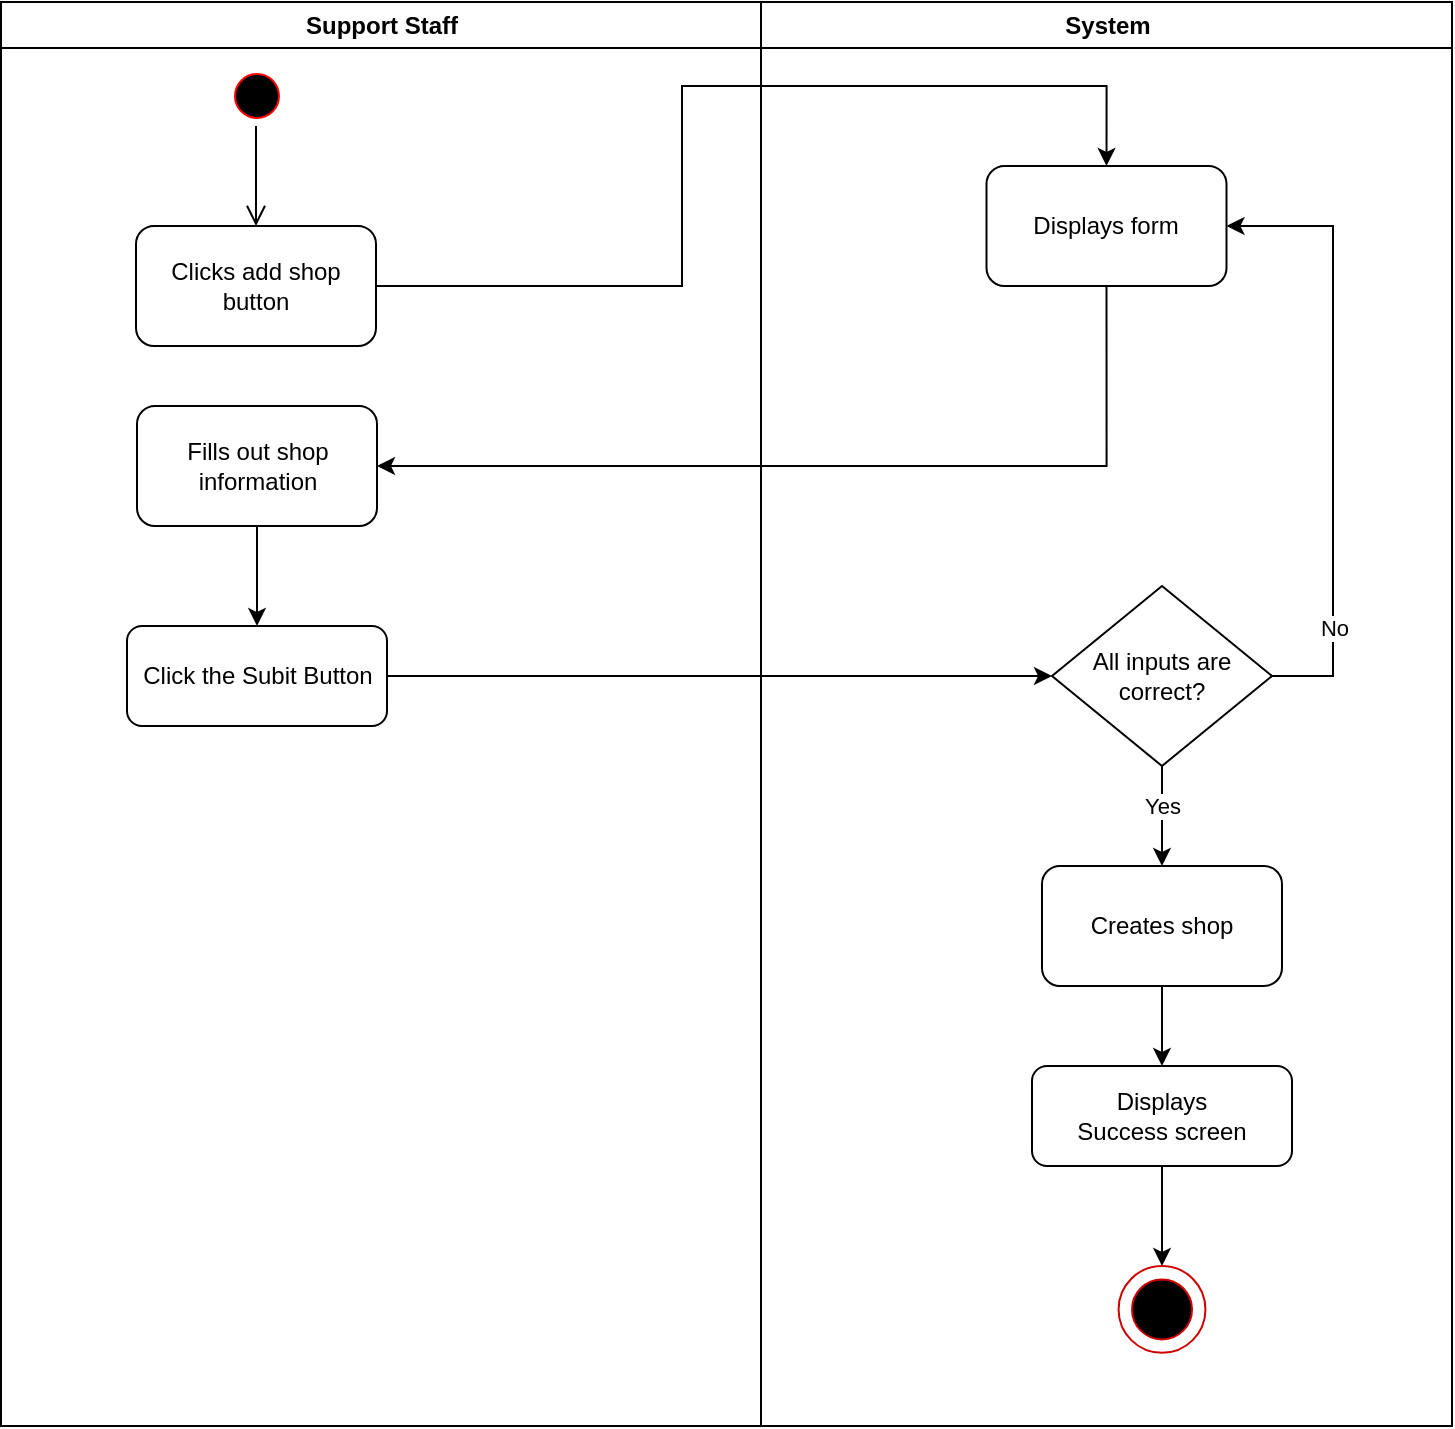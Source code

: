 <mxfile version="20.2.3" type="device"><diagram id="Xf2E1u1W4AktfVjYD2Iz" name="Page-1"><mxGraphModel dx="1221" dy="811" grid="1" gridSize="10" guides="1" tooltips="1" connect="1" arrows="1" fold="1" page="1" pageScale="1" pageWidth="2336" pageHeight="1654" math="0" shadow="0"><root><mxCell id="0"/><mxCell id="1" parent="0"/><mxCell id="VALeCxbUtCVBy0HvRlEQ-1" value="Support Staff" style="swimlane;whiteSpace=wrap;movable=0;" parent="1" vertex="1"><mxGeometry x="164.5" y="128" width="380" height="712" as="geometry"/></mxCell><mxCell id="VALeCxbUtCVBy0HvRlEQ-2" value="" style="ellipse;shape=startState;fillColor=#000000;strokeColor=#ff0000;" parent="VALeCxbUtCVBy0HvRlEQ-1" vertex="1"><mxGeometry x="113" y="32" width="30" height="30" as="geometry"/></mxCell><mxCell id="VALeCxbUtCVBy0HvRlEQ-3" value="" style="edgeStyle=elbowEdgeStyle;elbow=horizontal;verticalAlign=bottom;endArrow=open;endSize=8;strokeColor=#000000;endFill=1;rounded=0;entryX=0.5;entryY=0;entryDx=0;entryDy=0;" parent="VALeCxbUtCVBy0HvRlEQ-1" source="VALeCxbUtCVBy0HvRlEQ-2" target="S1LedOKrpOqbfRYcgMUx-1" edge="1"><mxGeometry x="100" y="40" as="geometry"><mxPoint x="128" y="102.0" as="targetPoint"/></mxGeometry></mxCell><mxCell id="VALeCxbUtCVBy0HvRlEQ-25" value="Click the Subit Button" style="rounded=1;whiteSpace=wrap;html=1;" parent="VALeCxbUtCVBy0HvRlEQ-1" vertex="1"><mxGeometry x="63" y="312" width="130" height="50" as="geometry"/></mxCell><mxCell id="S1LedOKrpOqbfRYcgMUx-1" value="Clicks add shop button" style="rounded=1;whiteSpace=wrap;html=1;" parent="VALeCxbUtCVBy0HvRlEQ-1" vertex="1"><mxGeometry x="67.5" y="112" width="120" height="60" as="geometry"/></mxCell><mxCell id="S1LedOKrpOqbfRYcgMUx-5" value="" style="edgeStyle=orthogonalEdgeStyle;rounded=0;orthogonalLoop=1;jettySize=auto;html=1;entryX=0.5;entryY=0;entryDx=0;entryDy=0;" parent="VALeCxbUtCVBy0HvRlEQ-1" source="S1LedOKrpOqbfRYcgMUx-4" target="VALeCxbUtCVBy0HvRlEQ-25" edge="1"><mxGeometry relative="1" as="geometry"><mxPoint x="128.5" y="302" as="targetPoint"/></mxGeometry></mxCell><mxCell id="S1LedOKrpOqbfRYcgMUx-4" value="Fills out shop information" style="rounded=1;whiteSpace=wrap;html=1;" parent="VALeCxbUtCVBy0HvRlEQ-1" vertex="1"><mxGeometry x="68" y="202" width="120" height="60" as="geometry"/></mxCell><mxCell id="VALeCxbUtCVBy0HvRlEQ-14" value="System" style="swimlane;whiteSpace=wrap;movable=0;" parent="1" vertex="1"><mxGeometry x="544.5" y="128" width="345.5" height="712" as="geometry"/></mxCell><mxCell id="VALeCxbUtCVBy0HvRlEQ-37" value="" style="edgeStyle=orthogonalEdgeStyle;rounded=0;orthogonalLoop=1;jettySize=auto;html=1;entryX=0.5;entryY=0;entryDx=0;entryDy=0;" parent="VALeCxbUtCVBy0HvRlEQ-14" source="VALeCxbUtCVBy0HvRlEQ-29" target="S1LedOKrpOqbfRYcgMUx-7" edge="1"><mxGeometry relative="1" as="geometry"><mxPoint x="200.5" y="467" as="targetPoint"/></mxGeometry></mxCell><mxCell id="VALeCxbUtCVBy0HvRlEQ-38" value="Yes" style="edgeLabel;html=1;align=center;verticalAlign=middle;resizable=0;points=[];" parent="VALeCxbUtCVBy0HvRlEQ-37" vertex="1" connectable="0"><mxGeometry x="0.232" y="-1" relative="1" as="geometry"><mxPoint x="1" y="-11" as="offset"/></mxGeometry></mxCell><mxCell id="VALeCxbUtCVBy0HvRlEQ-29" value="All inputs are correct?" style="rhombus;whiteSpace=wrap;html=1;fontSize=12;strokeColor=default;fillColor=default;" parent="VALeCxbUtCVBy0HvRlEQ-14" vertex="1"><mxGeometry x="145.5" y="292" width="110" height="90" as="geometry"/></mxCell><mxCell id="VALeCxbUtCVBy0HvRlEQ-49" value="" style="edgeStyle=orthogonalEdgeStyle;rounded=0;orthogonalLoop=1;jettySize=auto;html=1;exitX=0.5;exitY=1;exitDx=0;exitDy=0;" parent="VALeCxbUtCVBy0HvRlEQ-14" source="S1LedOKrpOqbfRYcgMUx-7" target="VALeCxbUtCVBy0HvRlEQ-47" edge="1"><mxGeometry relative="1" as="geometry"><mxPoint x="200.5" y="527" as="sourcePoint"/></mxGeometry></mxCell><mxCell id="VALeCxbUtCVBy0HvRlEQ-47" value="Displays&lt;br&gt;Success screen" style="rounded=1;whiteSpace=wrap;html=1;" parent="VALeCxbUtCVBy0HvRlEQ-14" vertex="1"><mxGeometry x="135.5" y="532" width="130" height="50" as="geometry"/></mxCell><mxCell id="S1LedOKrpOqbfRYcgMUx-2" value="Displays form" style="rounded=1;whiteSpace=wrap;html=1;" parent="VALeCxbUtCVBy0HvRlEQ-14" vertex="1"><mxGeometry x="112.75" y="82" width="120" height="60" as="geometry"/></mxCell><mxCell id="VALeCxbUtCVBy0HvRlEQ-32" style="edgeStyle=orthogonalEdgeStyle;rounded=0;orthogonalLoop=1;jettySize=auto;html=1;exitX=1;exitY=0.5;exitDx=0;exitDy=0;entryX=1;entryY=0.5;entryDx=0;entryDy=0;" parent="VALeCxbUtCVBy0HvRlEQ-14" source="VALeCxbUtCVBy0HvRlEQ-29" target="S1LedOKrpOqbfRYcgMUx-2" edge="1"><mxGeometry relative="1" as="geometry"><Array as="points"><mxPoint x="286" y="337"/><mxPoint x="286" y="112"/></Array><mxPoint x="255.5" y="62" as="targetPoint"/></mxGeometry></mxCell><mxCell id="VALeCxbUtCVBy0HvRlEQ-33" value="No" style="edgeLabel;html=1;align=center;verticalAlign=middle;resizable=0;points=[];" parent="VALeCxbUtCVBy0HvRlEQ-32" vertex="1" connectable="0"><mxGeometry x="-0.047" y="2" relative="1" as="geometry"><mxPoint x="2" y="92" as="offset"/></mxGeometry></mxCell><mxCell id="S1LedOKrpOqbfRYcgMUx-7" value="Creates shop" style="rounded=1;whiteSpace=wrap;html=1;" parent="VALeCxbUtCVBy0HvRlEQ-14" vertex="1"><mxGeometry x="140.49" y="432" width="120" height="60" as="geometry"/></mxCell><mxCell id="VALeCxbUtCVBy0HvRlEQ-50" style="edgeStyle=orthogonalEdgeStyle;rounded=0;orthogonalLoop=1;jettySize=auto;html=1;entryX=0.5;entryY=0;entryDx=0;entryDy=0;" parent="VALeCxbUtCVBy0HvRlEQ-14" source="VALeCxbUtCVBy0HvRlEQ-47" target="VALeCxbUtCVBy0HvRlEQ-44" edge="1"><mxGeometry relative="1" as="geometry"><mxPoint x="-122.79" y="652.0" as="targetPoint"/></mxGeometry></mxCell><mxCell id="VALeCxbUtCVBy0HvRlEQ-43" value="" style="group" parent="VALeCxbUtCVBy0HvRlEQ-14" vertex="1" connectable="0"><mxGeometry x="178.79" y="632" width="43.43" height="43.43" as="geometry"/></mxCell><mxCell id="VALeCxbUtCVBy0HvRlEQ-44" value="" style="ellipse;whiteSpace=wrap;html=1;aspect=fixed;fillColor=none;strokeColor=#CC0000;" parent="VALeCxbUtCVBy0HvRlEQ-43" vertex="1"><mxGeometry width="43.43" height="43.43" as="geometry"/></mxCell><mxCell id="VALeCxbUtCVBy0HvRlEQ-45" value="" style="ellipse;whiteSpace=wrap;html=1;aspect=fixed;fillColor=#000000;strokeColor=#CC0000;" parent="VALeCxbUtCVBy0HvRlEQ-43" vertex="1"><mxGeometry x="6.72" y="6.71" width="30" height="30" as="geometry"/></mxCell><mxCell id="VALeCxbUtCVBy0HvRlEQ-35" style="edgeStyle=orthogonalEdgeStyle;rounded=0;orthogonalLoop=1;jettySize=auto;html=1;entryX=0;entryY=0.5;entryDx=0;entryDy=0;" parent="1" source="VALeCxbUtCVBy0HvRlEQ-25" target="VALeCxbUtCVBy0HvRlEQ-29" edge="1"><mxGeometry relative="1" as="geometry"><mxPoint x="612.273" y="390" as="targetPoint"/></mxGeometry></mxCell><mxCell id="S1LedOKrpOqbfRYcgMUx-3" style="edgeStyle=orthogonalEdgeStyle;rounded=0;orthogonalLoop=1;jettySize=auto;html=1;exitX=1;exitY=0.5;exitDx=0;exitDy=0;entryX=0.5;entryY=0;entryDx=0;entryDy=0;" parent="1" source="S1LedOKrpOqbfRYcgMUx-1" target="S1LedOKrpOqbfRYcgMUx-2" edge="1"><mxGeometry relative="1" as="geometry"><Array as="points"><mxPoint x="505" y="270"/><mxPoint x="505" y="170"/><mxPoint x="717" y="170"/></Array></mxGeometry></mxCell><mxCell id="S1LedOKrpOqbfRYcgMUx-6" style="edgeStyle=orthogonalEdgeStyle;rounded=0;orthogonalLoop=1;jettySize=auto;html=1;exitX=0.5;exitY=1;exitDx=0;exitDy=0;entryX=1;entryY=0.5;entryDx=0;entryDy=0;" parent="1" source="S1LedOKrpOqbfRYcgMUx-2" target="S1LedOKrpOqbfRYcgMUx-4" edge="1"><mxGeometry relative="1" as="geometry"><Array as="points"><mxPoint x="717" y="360"/></Array></mxGeometry></mxCell></root></mxGraphModel></diagram></mxfile>
